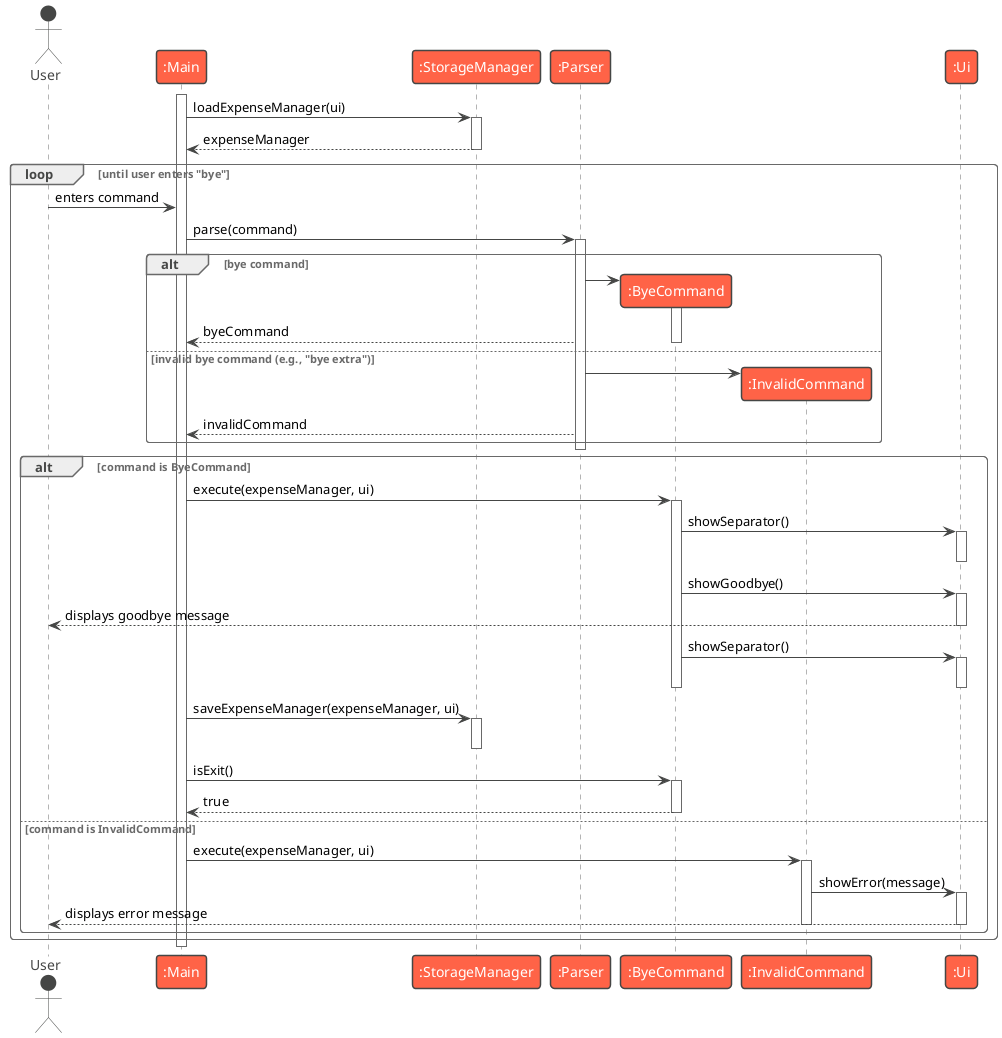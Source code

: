 @startuml
!theme vibrant
actor User
participant ":Main" as Main
participant ":StorageManager" as StorageManager
participant ":Parser" as Parser
participant ":ByeCommand" as ByeCommand
participant ":InvalidCommand" as InvalidCommand
participant ":Ui" as Ui

activate Main
Main -> StorageManager : loadExpenseManager(ui)
activate StorageManager
StorageManager --> Main : expenseManager
deactivate StorageManager

loop until user enters "bye"

    User -> Main : enters command

    Main -> Parser : parse(command)
    activate Parser

    alt bye command

        create ByeCommand
        Parser -> ByeCommand
        activate ByeCommand
        Parser --> Main : byeCommand
        deactivate ByeCommand

    else invalid bye command (e.g., "bye extra")

        create InvalidCommand
        Parser -> InvalidCommand
        Parser --> Main : invalidCommand

    end

    deactivate Parser

    alt command is ByeCommand
        Main -> ByeCommand : execute(expenseManager, ui)
        activate ByeCommand

        ByeCommand -> Ui : showSeparator()
        activate Ui
        deactivate Ui
        ByeCommand -> Ui : showGoodbye()
        activate Ui
        Ui --> User : displays goodbye message
        deactivate Ui
        ByeCommand -> Ui : showSeparator()
        activate Ui
        deactivate Ui

        deactivate ByeCommand

        Main -> StorageManager : saveExpenseManager(expenseManager, ui)
        activate StorageManager
        deactivate StorageManager

        Main -> ByeCommand : isExit()
        activate ByeCommand
        ByeCommand --> Main : true
        deactivate ByeCommand

    else command is InvalidCommand
        Main -> InvalidCommand : execute(expenseManager, ui)
        activate InvalidCommand
        InvalidCommand -> Ui : showError(message)
        activate Ui
        Ui --> User : displays error message
        deactivate Ui
        deactivate InvalidCommand
    end

end

deactivate Main
@enduml
